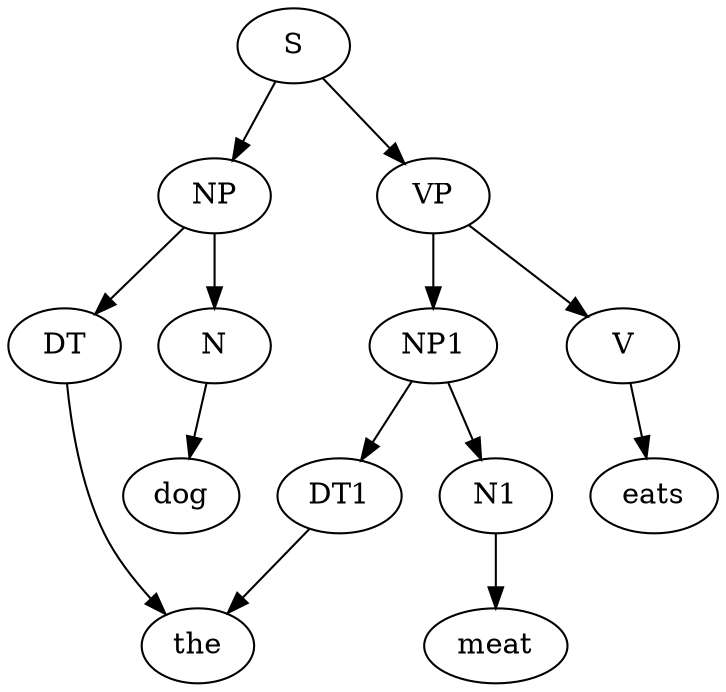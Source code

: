 strict digraph  {
	node [label="\N"];
	S	 [label=S];
	NP	 [label=NP];
	S -> NP;
	VP	 [label=VP];
	S -> VP;
	DT	 [label=DT];
	NP -> DT;
	N	 [label=N];
	NP -> N;
	DT -> the;
	N -> dog;
	NP1	 [label=NP1];
	VP -> NP1;
	V	 [label=V];
	VP -> V;
	V -> eats;
	N1	 [label=N1];
	NP1 -> N1;
	DT1	 [label=DT1];
	NP1 -> DT1;
	DT1 -> the;
	N1 -> meat;
}
